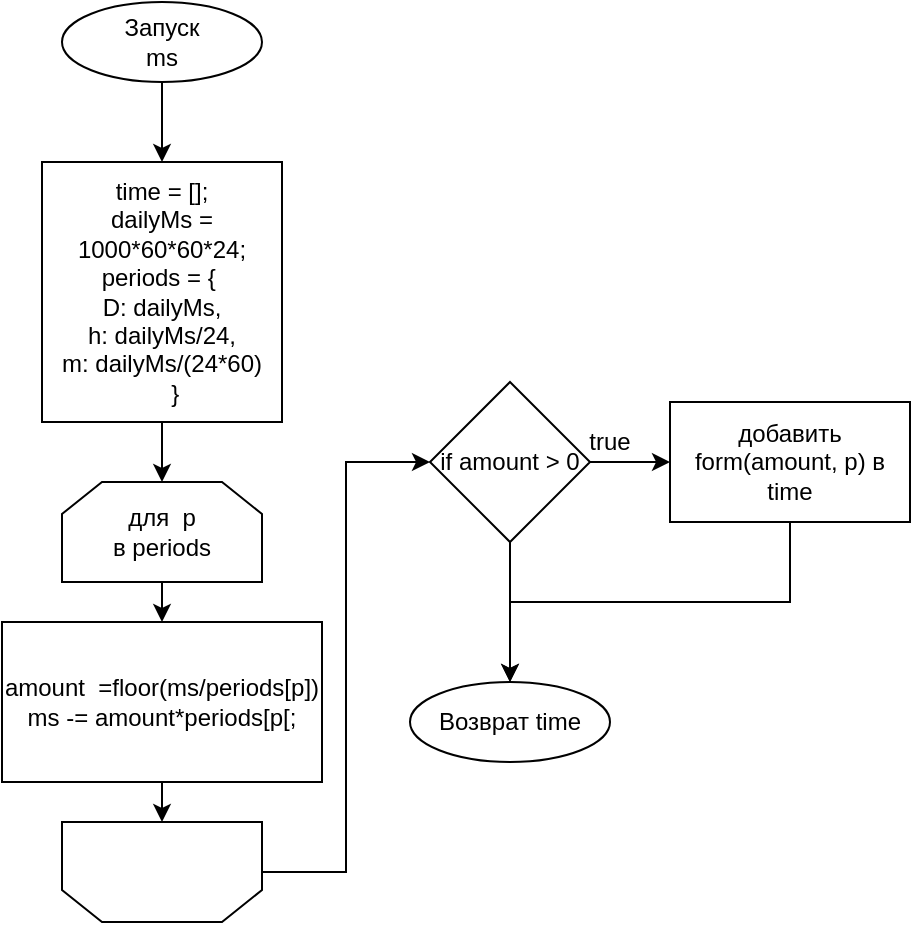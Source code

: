 <mxfile version="12.1.7" type="device" pages="1"><diagram id="EctVfnVTPYXxnScbONFZ" name="Page-1"><mxGraphModel dx="1704" dy="501" grid="1" gridSize="10" guides="1" tooltips="1" connect="1" arrows="1" fold="1" page="1" pageScale="1" pageWidth="850" pageHeight="1100" math="0" shadow="0"><root><mxCell id="0"/><mxCell id="1" parent="0"/><mxCell id="YYCPPJvww8oYQpfw1yMM-10" style="edgeStyle=orthogonalEdgeStyle;rounded=0;orthogonalLoop=1;jettySize=auto;html=1;exitX=0.5;exitY=1;exitDx=0;exitDy=0;entryX=0.5;entryY=0;entryDx=0;entryDy=0;" parent="1" source="lKrvGZMhWj31-WO2na7y-6" target="YYCPPJvww8oYQpfw1yMM-3" edge="1"><mxGeometry relative="1" as="geometry"><mxPoint x="-549" y="130" as="sourcePoint"/></mxGeometry></mxCell><mxCell id="YYCPPJvww8oYQpfw1yMM-38" style="edgeStyle=orthogonalEdgeStyle;rounded=0;orthogonalLoop=1;jettySize=auto;html=1;exitX=0.5;exitY=1;exitDx=0;exitDy=0;entryX=0.5;entryY=0;entryDx=0;entryDy=0;" parent="1" source="YYCPPJvww8oYQpfw1yMM-3" target="lKrvGZMhWj31-WO2na7y-1" edge="1"><mxGeometry relative="1" as="geometry"><mxPoint x="-549" y="300" as="targetPoint"/></mxGeometry></mxCell><mxCell id="YYCPPJvww8oYQpfw1yMM-3" value="time = [];&lt;br&gt;dailyMs = 1000*60*60*24;&lt;br&gt;&lt;div&gt;periods = {&amp;nbsp;&lt;/div&gt;&lt;div&gt;D: dailyMs,&lt;/div&gt;&lt;div&gt;&lt;span&gt;h: dailyMs/24,&lt;/span&gt;&lt;/div&gt;&lt;div&gt;&lt;span&gt;m: dailyMs/(24*60)&lt;/span&gt;&lt;/div&gt;&lt;div&gt;&amp;nbsp; &amp;nbsp; }&lt;/div&gt;" style="rounded=0;whiteSpace=wrap;html=1;" parent="1" vertex="1"><mxGeometry x="-609" y="150" width="120" height="130" as="geometry"/></mxCell><mxCell id="YYCPPJvww8oYQpfw1yMM-39" style="edgeStyle=orthogonalEdgeStyle;rounded=0;orthogonalLoop=1;jettySize=auto;html=1;exitX=0.5;exitY=1;exitDx=0;exitDy=0;entryX=0.5;entryY=0;entryDx=0;entryDy=0;entryPerimeter=0;" parent="1" target="YYCPPJvww8oYQpfw1yMM-6" edge="1"><mxGeometry relative="1" as="geometry"><mxPoint x="-549" y="360" as="sourcePoint"/></mxGeometry></mxCell><mxCell id="ij4e_ie9YuataT0yGY0s-2" style="edgeStyle=orthogonalEdgeStyle;rounded=0;orthogonalLoop=1;jettySize=auto;html=1;exitX=0.5;exitY=1;exitDx=0;exitDy=0;entryX=0.5;entryY=1;entryDx=0;entryDy=0;" edge="1" parent="1" source="YYCPPJvww8oYQpfw1yMM-6" target="ij4e_ie9YuataT0yGY0s-1"><mxGeometry relative="1" as="geometry"/></mxCell><mxCell id="YYCPPJvww8oYQpfw1yMM-6" value="amount&amp;nbsp; =floor(ms/periods[p])&lt;br&gt;ms -= amount*periods[p[;" style="rounded=0;whiteSpace=wrap;html=1;" parent="1" vertex="1"><mxGeometry x="-629" y="380" width="160" height="80" as="geometry"/></mxCell><mxCell id="YYCPPJvww8oYQpfw1yMM-41" style="edgeStyle=orthogonalEdgeStyle;rounded=0;orthogonalLoop=1;jettySize=auto;html=1;exitX=1;exitY=0.5;exitDx=0;exitDy=0;entryX=0;entryY=0.5;entryDx=0;entryDy=0;" parent="1" source="YYCPPJvww8oYQpfw1yMM-7" target="YYCPPJvww8oYQpfw1yMM-8" edge="1"><mxGeometry relative="1" as="geometry"/></mxCell><mxCell id="lKrvGZMhWj31-WO2na7y-3" style="edgeStyle=orthogonalEdgeStyle;rounded=0;orthogonalLoop=1;jettySize=auto;html=1;exitX=0.5;exitY=1;exitDx=0;exitDy=0;entryX=0.5;entryY=0;entryDx=0;entryDy=0;" parent="1" source="YYCPPJvww8oYQpfw1yMM-7" target="lKrvGZMhWj31-WO2na7y-2" edge="1"><mxGeometry relative="1" as="geometry"/></mxCell><mxCell id="YYCPPJvww8oYQpfw1yMM-7" value="if amount &amp;gt; 0" style="rhombus;whiteSpace=wrap;html=1;" parent="1" vertex="1"><mxGeometry x="-415" y="260" width="80" height="80" as="geometry"/></mxCell><mxCell id="lKrvGZMhWj31-WO2na7y-4" style="edgeStyle=orthogonalEdgeStyle;rounded=0;orthogonalLoop=1;jettySize=auto;html=1;exitX=0.5;exitY=1;exitDx=0;exitDy=0;entryX=0.5;entryY=0;entryDx=0;entryDy=0;" parent="1" source="YYCPPJvww8oYQpfw1yMM-8" target="lKrvGZMhWj31-WO2na7y-2" edge="1"><mxGeometry relative="1" as="geometry"/></mxCell><mxCell id="YYCPPJvww8oYQpfw1yMM-8" value="добавить form(amount, p) в time" style="rounded=0;whiteSpace=wrap;html=1;" parent="1" vertex="1"><mxGeometry x="-295" y="270" width="120" height="60" as="geometry"/></mxCell><mxCell id="YYCPPJvww8oYQpfw1yMM-44" value="true" style="text;html=1;strokeColor=none;fillColor=none;align=center;verticalAlign=middle;whiteSpace=wrap;rounded=0;" parent="1" vertex="1"><mxGeometry x="-345" y="280" width="40" height="20" as="geometry"/></mxCell><mxCell id="lKrvGZMhWj31-WO2na7y-1" value="&lt;span style=&quot;white-space: normal&quot;&gt;для&amp;nbsp; p&lt;/span&gt;&lt;br style=&quot;white-space: normal&quot;&gt;&lt;span style=&quot;white-space: normal&quot;&gt;в periods&lt;/span&gt;" style="shape=loopLimit;whiteSpace=wrap;html=1;" parent="1" vertex="1"><mxGeometry x="-599" y="310" width="100" height="50" as="geometry"/></mxCell><mxCell id="lKrvGZMhWj31-WO2na7y-2" value="Возврат time" style="ellipse;whiteSpace=wrap;html=1;align=center;container=1;recursiveResize=0;treeFolding=1;treeMoving=1;" parent="1" vertex="1"><mxGeometry x="-425" y="410" width="100" height="40" as="geometry"/></mxCell><mxCell id="lKrvGZMhWj31-WO2na7y-6" value="Запуск&lt;br&gt;ms" style="ellipse;whiteSpace=wrap;html=1;align=center;container=1;recursiveResize=0;treeFolding=1;treeMoving=1;" parent="1" vertex="1"><mxGeometry x="-599" y="70" width="100" height="40" as="geometry"/></mxCell><mxCell id="ij4e_ie9YuataT0yGY0s-3" style="edgeStyle=orthogonalEdgeStyle;rounded=0;orthogonalLoop=1;jettySize=auto;html=1;exitX=0;exitY=0.5;exitDx=0;exitDy=0;entryX=0;entryY=0.5;entryDx=0;entryDy=0;" edge="1" parent="1" source="ij4e_ie9YuataT0yGY0s-1" target="YYCPPJvww8oYQpfw1yMM-7"><mxGeometry relative="1" as="geometry"/></mxCell><mxCell id="ij4e_ie9YuataT0yGY0s-1" value="" style="shape=loopLimit;whiteSpace=wrap;html=1;rotation=180;" vertex="1" parent="1"><mxGeometry x="-599" y="480" width="100" height="50" as="geometry"/></mxCell></root></mxGraphModel></diagram></mxfile>